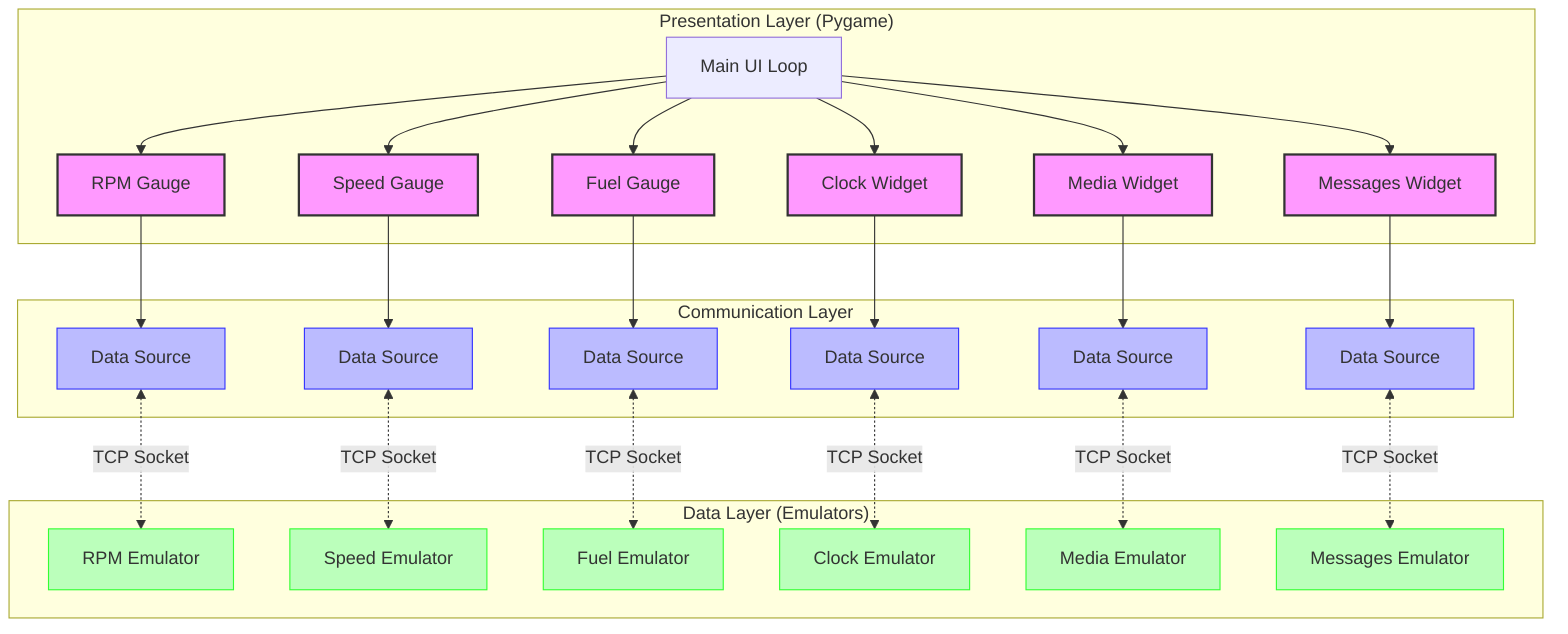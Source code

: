 flowchart TB
    subgraph "Presentation Layer (Pygame)"
        UI[Main UI Loop]
        RPM[RPM Gauge]
        Speed[Speed Gauge]
        Fuel[Fuel Gauge]
        Clock[Clock Widget]
        Media[Media Widget]
        Messages[Messages Widget]
    end
    
    subgraph "Communication Layer"
        DS1[Data Source]
        DS2[Data Source]
        DS3[Data Source]
        DS4[Data Source]
        DS5[Data Source]
        DS6[Data Source]
    end
    
    subgraph "Data Layer (Emulators)"
        RPME[RPM Emulator]
        SpeedE[Speed Emulator]
        FuelE[Fuel Emulator]
        ClockE[Clock Emulator]
        MediaE[Media Emulator]
        MessagesE[Messages Emulator]
    end

    UI --> RPM & Speed & Fuel & Clock & Media & Messages
    
    RPM --> DS1
    Speed --> DS2
    Fuel --> DS3
    Clock --> DS4
    Media --> DS5
    Messages --> DS6
    
    DS1 <-.TCP Socket.-> RPME
    DS2 <-.TCP Socket.-> SpeedE
    DS3 <-.TCP Socket.-> FuelE
    DS4 <-.TCP Socket.-> ClockE
    DS5 <-.TCP Socket.-> MediaE
    DS6 <-.TCP Socket.-> MessagesE
    
    classDef component fill:#f9f,stroke:#333,stroke-width:2px;
    classDef dataSource fill:#bbf,stroke:#33f,stroke-width:1px;
    classDef emulator fill:#bfb,stroke:#3f3,stroke-width:1px;
    
    class RPM,Speed,Fuel,Clock,Media,Messages component;
    class DS1,DS2,DS3,DS4,DS5,DS6 dataSource;
    class RPME,SpeedE,FuelE,ClockE,MediaE,MessagesE emulator;